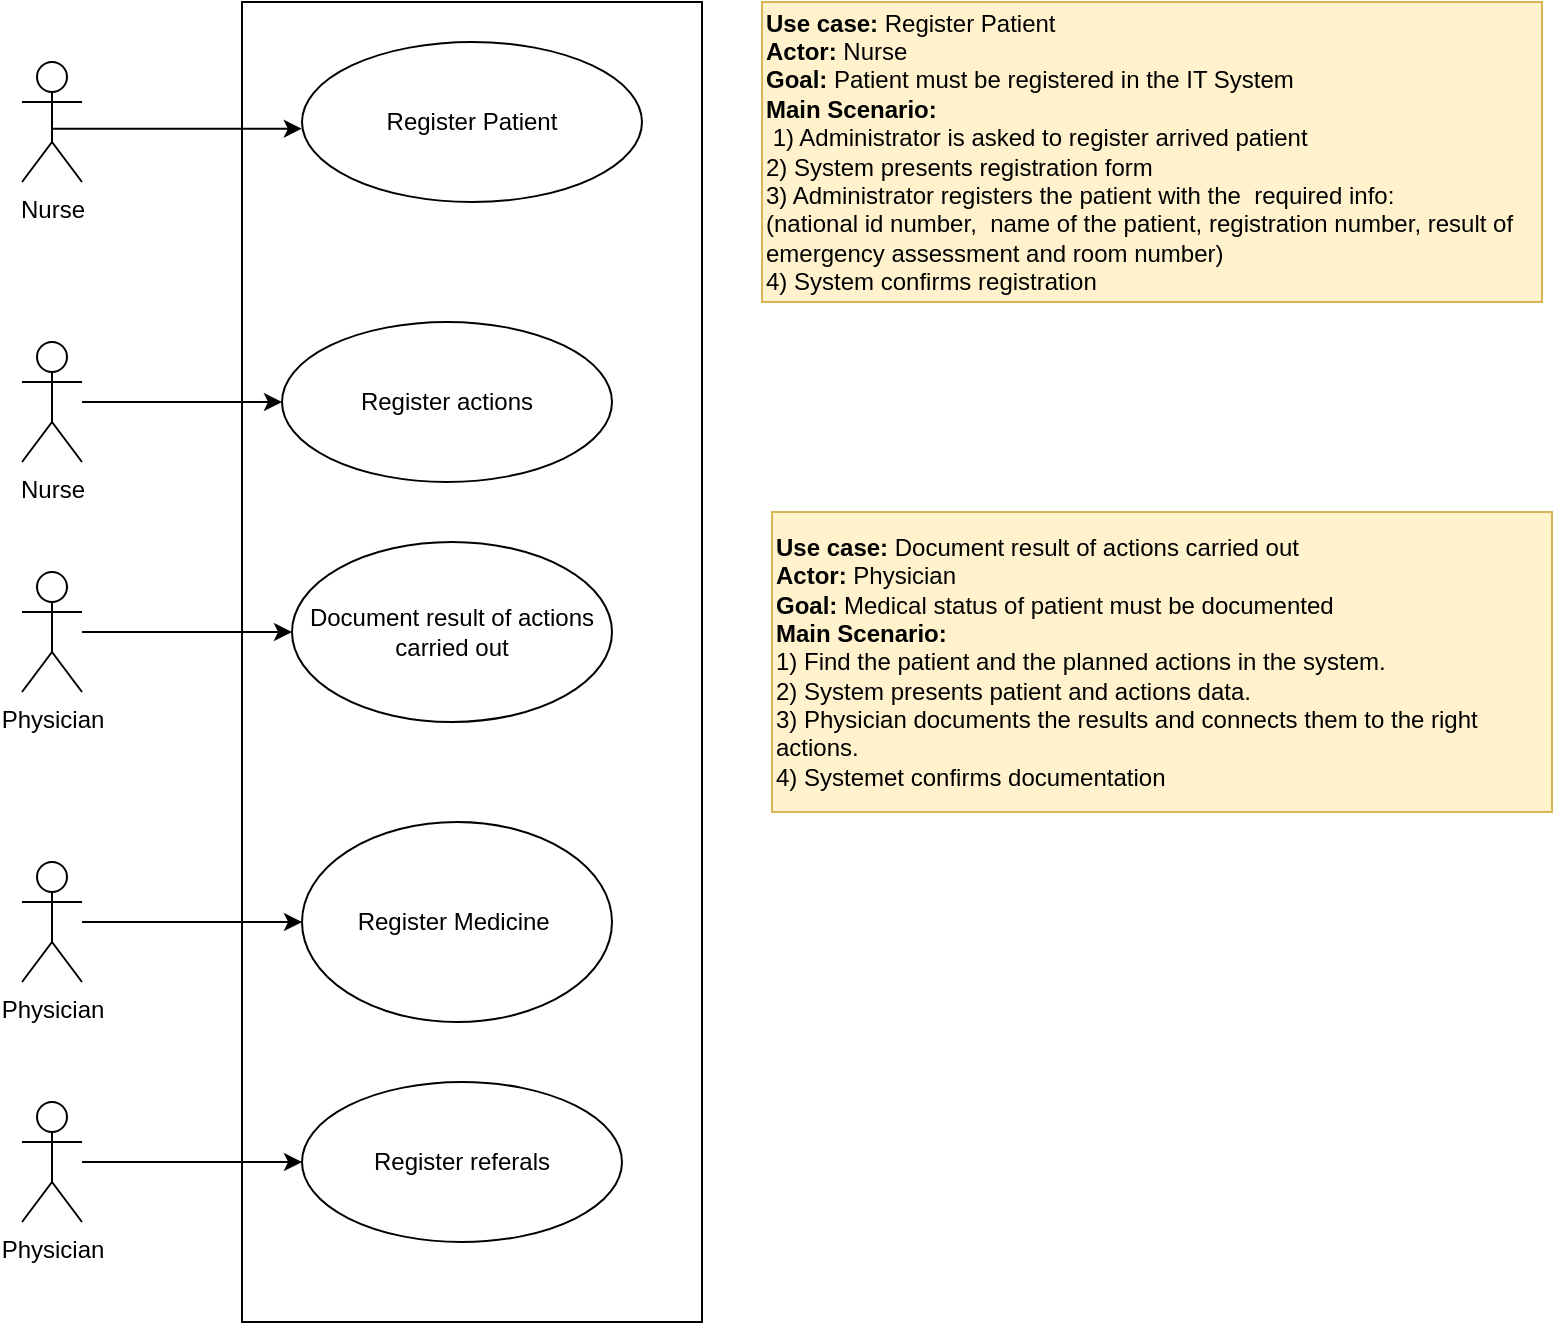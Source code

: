 <mxfile version="12.3.3" type="github" pages="1">
  <diagram id="RrI3z_8uuMFILNwTsshT" name="Page-1">
    <mxGraphModel dx="1408" dy="722" grid="1" gridSize="10" guides="1" tooltips="1" connect="1" arrows="1" fold="1" page="1" pageScale="1" pageWidth="850" pageHeight="1100" math="0" shadow="0">
      <root>
        <mxCell id="0"/>
        <mxCell id="1" parent="0"/>
        <mxCell id="VKGtjj8yHCHSWjzNDZ6M-1" value="Nurse" style="shape=umlActor;verticalLabelPosition=bottom;labelBackgroundColor=#ffffff;verticalAlign=top;html=1;outlineConnect=0;" parent="1" vertex="1">
          <mxGeometry x="50" y="66" width="30" height="60" as="geometry"/>
        </mxCell>
        <mxCell id="VKGtjj8yHCHSWjzNDZ6M-2" value="" style="rounded=0;whiteSpace=wrap;html=1;" parent="1" vertex="1">
          <mxGeometry x="160" y="36" width="230" height="660" as="geometry"/>
        </mxCell>
        <mxCell id="VKGtjj8yHCHSWjzNDZ6M-3" value="Register Patient" style="ellipse;whiteSpace=wrap;html=1;" parent="1" vertex="1">
          <mxGeometry x="190" y="56" width="170" height="80" as="geometry"/>
        </mxCell>
        <mxCell id="VKGtjj8yHCHSWjzNDZ6M-5" style="edgeStyle=orthogonalEdgeStyle;rounded=0;orthogonalLoop=1;jettySize=auto;html=1;exitX=0.5;exitY=0.5;exitDx=0;exitDy=0;exitPerimeter=0;entryX=0.13;entryY=0.096;entryDx=0;entryDy=0;entryPerimeter=0;" parent="1" source="VKGtjj8yHCHSWjzNDZ6M-1" target="VKGtjj8yHCHSWjzNDZ6M-2" edge="1">
          <mxGeometry relative="1" as="geometry">
            <Array as="points">
              <mxPoint x="65" y="99"/>
            </Array>
          </mxGeometry>
        </mxCell>
        <mxCell id="VKGtjj8yHCHSWjzNDZ6M-6" value="&lt;b&gt;Use case:&lt;/b&gt; Register Patient&lt;br&gt;&lt;b&gt;Actor: &lt;/b&gt;Nurse&lt;br&gt;&lt;b&gt;Goal:&lt;/b&gt;&amp;nbsp;Patient must be registered in the IT System&lt;br&gt;&lt;b&gt;Main Scenario:&lt;/b&gt;&lt;br&gt;&amp;nbsp;1) Administrator is asked to register arrived patient&lt;br&gt;2) System presents registration form&lt;br&gt;3) Administrator registers the patient with the&amp;nbsp; required info:&lt;br&gt;(national id number,&amp;nbsp;&amp;nbsp;name of the patient, registration number, result of emergency assessment and room number)&lt;br&gt;4) System confirms registration&amp;nbsp;" style="rounded=0;whiteSpace=wrap;html=1;fillColor=#fff2cc;strokeColor=#d6b656;align=left;comic=0;glass=0;" parent="1" vertex="1">
          <mxGeometry x="420" y="36" width="390" height="150" as="geometry"/>
        </mxCell>
        <mxCell id="VKGtjj8yHCHSWjzNDZ6M-9" style="edgeStyle=orthogonalEdgeStyle;rounded=0;orthogonalLoop=1;jettySize=auto;html=1;" parent="1" source="VKGtjj8yHCHSWjzNDZ6M-7" target="VKGtjj8yHCHSWjzNDZ6M-8" edge="1">
          <mxGeometry relative="1" as="geometry"/>
        </mxCell>
        <mxCell id="VKGtjj8yHCHSWjzNDZ6M-7" value="Physician" style="shape=umlActor;verticalLabelPosition=bottom;labelBackgroundColor=#ffffff;verticalAlign=top;html=1;outlineConnect=0;rounded=0;glass=0;comic=0;" parent="1" vertex="1">
          <mxGeometry x="50" y="321" width="30" height="60" as="geometry"/>
        </mxCell>
        <mxCell id="VKGtjj8yHCHSWjzNDZ6M-8" value="Document result of actions carried out" style="ellipse;whiteSpace=wrap;html=1;rounded=0;glass=0;comic=0;" parent="1" vertex="1">
          <mxGeometry x="185" y="306" width="160" height="90" as="geometry"/>
        </mxCell>
        <mxCell id="VKGtjj8yHCHSWjzNDZ6M-10" value="&lt;b&gt;Use case:&lt;/b&gt; Document result of actions carried out&lt;br&gt;&lt;b&gt;Actor: &lt;/b&gt;Physician&lt;br&gt;&lt;b&gt;Goal:&lt;/b&gt;&amp;nbsp;Medical status of patient must be documented&lt;br&gt;&lt;b&gt;Main Scenario:&lt;/b&gt;&lt;br&gt;1) Find the patient and the planned actions in the system.&lt;br&gt;2) System presents patient and actions data.&lt;br&gt;3) Physician documents the results and connects them to the right actions.&lt;br&gt;4) Systemet confirms documentation" style="rounded=0;whiteSpace=wrap;html=1;fillColor=#fff2cc;strokeColor=#d6b656;align=left;comic=0;glass=0;" parent="1" vertex="1">
          <mxGeometry x="425" y="291" width="390" height="150" as="geometry"/>
        </mxCell>
        <mxCell id="VKGtjj8yHCHSWjzNDZ6M-13" style="edgeStyle=orthogonalEdgeStyle;rounded=0;orthogonalLoop=1;jettySize=auto;html=1;" parent="1" source="VKGtjj8yHCHSWjzNDZ6M-11" target="VKGtjj8yHCHSWjzNDZ6M-12" edge="1">
          <mxGeometry relative="1" as="geometry"/>
        </mxCell>
        <mxCell id="VKGtjj8yHCHSWjzNDZ6M-11" value="Physician" style="shape=umlActor;verticalLabelPosition=bottom;labelBackgroundColor=#ffffff;verticalAlign=top;html=1;outlineConnect=0;rounded=0;glass=0;comic=0;" parent="1" vertex="1">
          <mxGeometry x="50" y="466" width="30" height="60" as="geometry"/>
        </mxCell>
        <mxCell id="VKGtjj8yHCHSWjzNDZ6M-12" value="Register Medicine&amp;nbsp;" style="ellipse;whiteSpace=wrap;html=1;rounded=0;glass=0;comic=0;" parent="1" vertex="1">
          <mxGeometry x="190" y="446" width="155" height="100" as="geometry"/>
        </mxCell>
        <mxCell id="VKGtjj8yHCHSWjzNDZ6M-17" style="edgeStyle=orthogonalEdgeStyle;rounded=0;orthogonalLoop=1;jettySize=auto;html=1;" parent="1" source="VKGtjj8yHCHSWjzNDZ6M-14" target="VKGtjj8yHCHSWjzNDZ6M-15" edge="1">
          <mxGeometry relative="1" as="geometry"/>
        </mxCell>
        <mxCell id="VKGtjj8yHCHSWjzNDZ6M-14" value="Physician" style="shape=umlActor;verticalLabelPosition=bottom;labelBackgroundColor=#ffffff;verticalAlign=top;html=1;outlineConnect=0;rounded=0;glass=0;comic=0;" parent="1" vertex="1">
          <mxGeometry x="50" y="586" width="30" height="60" as="geometry"/>
        </mxCell>
        <mxCell id="VKGtjj8yHCHSWjzNDZ6M-15" value="Register referals" style="ellipse;whiteSpace=wrap;html=1;rounded=0;glass=0;comic=0;" parent="1" vertex="1">
          <mxGeometry x="190" y="576" width="160" height="80" as="geometry"/>
        </mxCell>
        <mxCell id="VKGtjj8yHCHSWjzNDZ6M-23" style="edgeStyle=orthogonalEdgeStyle;rounded=0;orthogonalLoop=1;jettySize=auto;html=1;entryX=0;entryY=0.5;entryDx=0;entryDy=0;" parent="1" source="VKGtjj8yHCHSWjzNDZ6M-20" target="VKGtjj8yHCHSWjzNDZ6M-22" edge="1">
          <mxGeometry relative="1" as="geometry"/>
        </mxCell>
        <mxCell id="VKGtjj8yHCHSWjzNDZ6M-20" value="Nurse" style="shape=umlActor;verticalLabelPosition=bottom;labelBackgroundColor=#ffffff;verticalAlign=top;html=1;outlineConnect=0;rounded=0;glass=0;comic=0;" parent="1" vertex="1">
          <mxGeometry x="50" y="206" width="30" height="60" as="geometry"/>
        </mxCell>
        <mxCell id="VKGtjj8yHCHSWjzNDZ6M-22" value="Register actions" style="ellipse;whiteSpace=wrap;html=1;rounded=0;glass=0;comic=0;" parent="1" vertex="1">
          <mxGeometry x="180" y="196" width="165" height="80" as="geometry"/>
        </mxCell>
      </root>
    </mxGraphModel>
  </diagram>
</mxfile>
